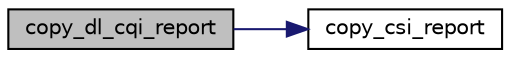 digraph "copy_dl_cqi_report"
{
 // LATEX_PDF_SIZE
  edge [fontname="Helvetica",fontsize="10",labelfontname="Helvetica",labelfontsize="10"];
  node [fontname="Helvetica",fontsize="10",shape=record];
  rankdir="LR";
  Node1 [label="copy_dl_cqi_report",height=0.2,width=0.4,color="black", fillcolor="grey75", style="filled", fontcolor="black",tooltip=" "];
  Node1 -> Node2 [color="midnightblue",fontsize="10",style="solid",fontname="Helvetica"];
  Node2 [label="copy_csi_report",height=0.2,width=0.4,color="black", fillcolor="white", style="filled",URL="$flexran__agent__mac__internal_8c.html#a1c7aafd2d56e8c3d091286179b71179d",tooltip=" "];
}
